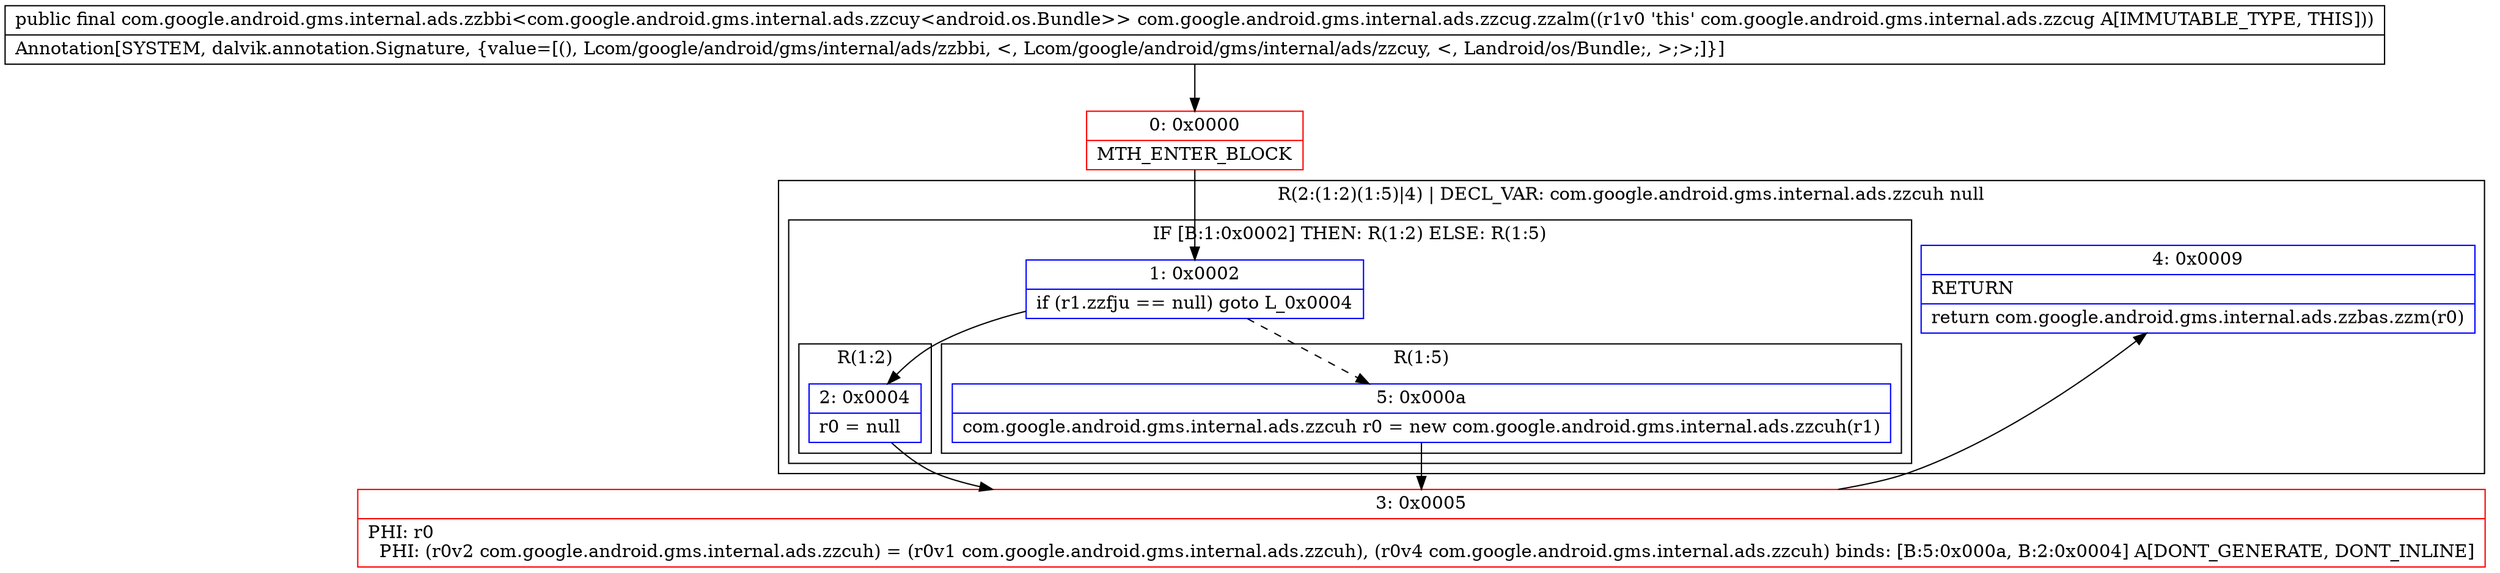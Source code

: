 digraph "CFG forcom.google.android.gms.internal.ads.zzcug.zzalm()Lcom\/google\/android\/gms\/internal\/ads\/zzbbi;" {
subgraph cluster_Region_1979236603 {
label = "R(2:(1:2)(1:5)|4) | DECL_VAR: com.google.android.gms.internal.ads.zzcuh null\l";
node [shape=record,color=blue];
subgraph cluster_IfRegion_699790124 {
label = "IF [B:1:0x0002] THEN: R(1:2) ELSE: R(1:5)";
node [shape=record,color=blue];
Node_1 [shape=record,label="{1\:\ 0x0002|if (r1.zzfju == null) goto L_0x0004\l}"];
subgraph cluster_Region_862481061 {
label = "R(1:2)";
node [shape=record,color=blue];
Node_2 [shape=record,label="{2\:\ 0x0004|r0 = null\l}"];
}
subgraph cluster_Region_728951297 {
label = "R(1:5)";
node [shape=record,color=blue];
Node_5 [shape=record,label="{5\:\ 0x000a|com.google.android.gms.internal.ads.zzcuh r0 = new com.google.android.gms.internal.ads.zzcuh(r1)\l}"];
}
}
Node_4 [shape=record,label="{4\:\ 0x0009|RETURN\l|return com.google.android.gms.internal.ads.zzbas.zzm(r0)\l}"];
}
Node_0 [shape=record,color=red,label="{0\:\ 0x0000|MTH_ENTER_BLOCK\l}"];
Node_3 [shape=record,color=red,label="{3\:\ 0x0005|PHI: r0 \l  PHI: (r0v2 com.google.android.gms.internal.ads.zzcuh) = (r0v1 com.google.android.gms.internal.ads.zzcuh), (r0v4 com.google.android.gms.internal.ads.zzcuh) binds: [B:5:0x000a, B:2:0x0004] A[DONT_GENERATE, DONT_INLINE]\l}"];
MethodNode[shape=record,label="{public final com.google.android.gms.internal.ads.zzbbi\<com.google.android.gms.internal.ads.zzcuy\<android.os.Bundle\>\> com.google.android.gms.internal.ads.zzcug.zzalm((r1v0 'this' com.google.android.gms.internal.ads.zzcug A[IMMUTABLE_TYPE, THIS]))  | Annotation[SYSTEM, dalvik.annotation.Signature, \{value=[(), Lcom\/google\/android\/gms\/internal\/ads\/zzbbi, \<, Lcom\/google\/android\/gms\/internal\/ads\/zzcuy, \<, Landroid\/os\/Bundle;, \>;\>;]\}]\l}"];
MethodNode -> Node_0;
Node_1 -> Node_2;
Node_1 -> Node_5[style=dashed];
Node_2 -> Node_3;
Node_5 -> Node_3;
Node_0 -> Node_1;
Node_3 -> Node_4;
}


